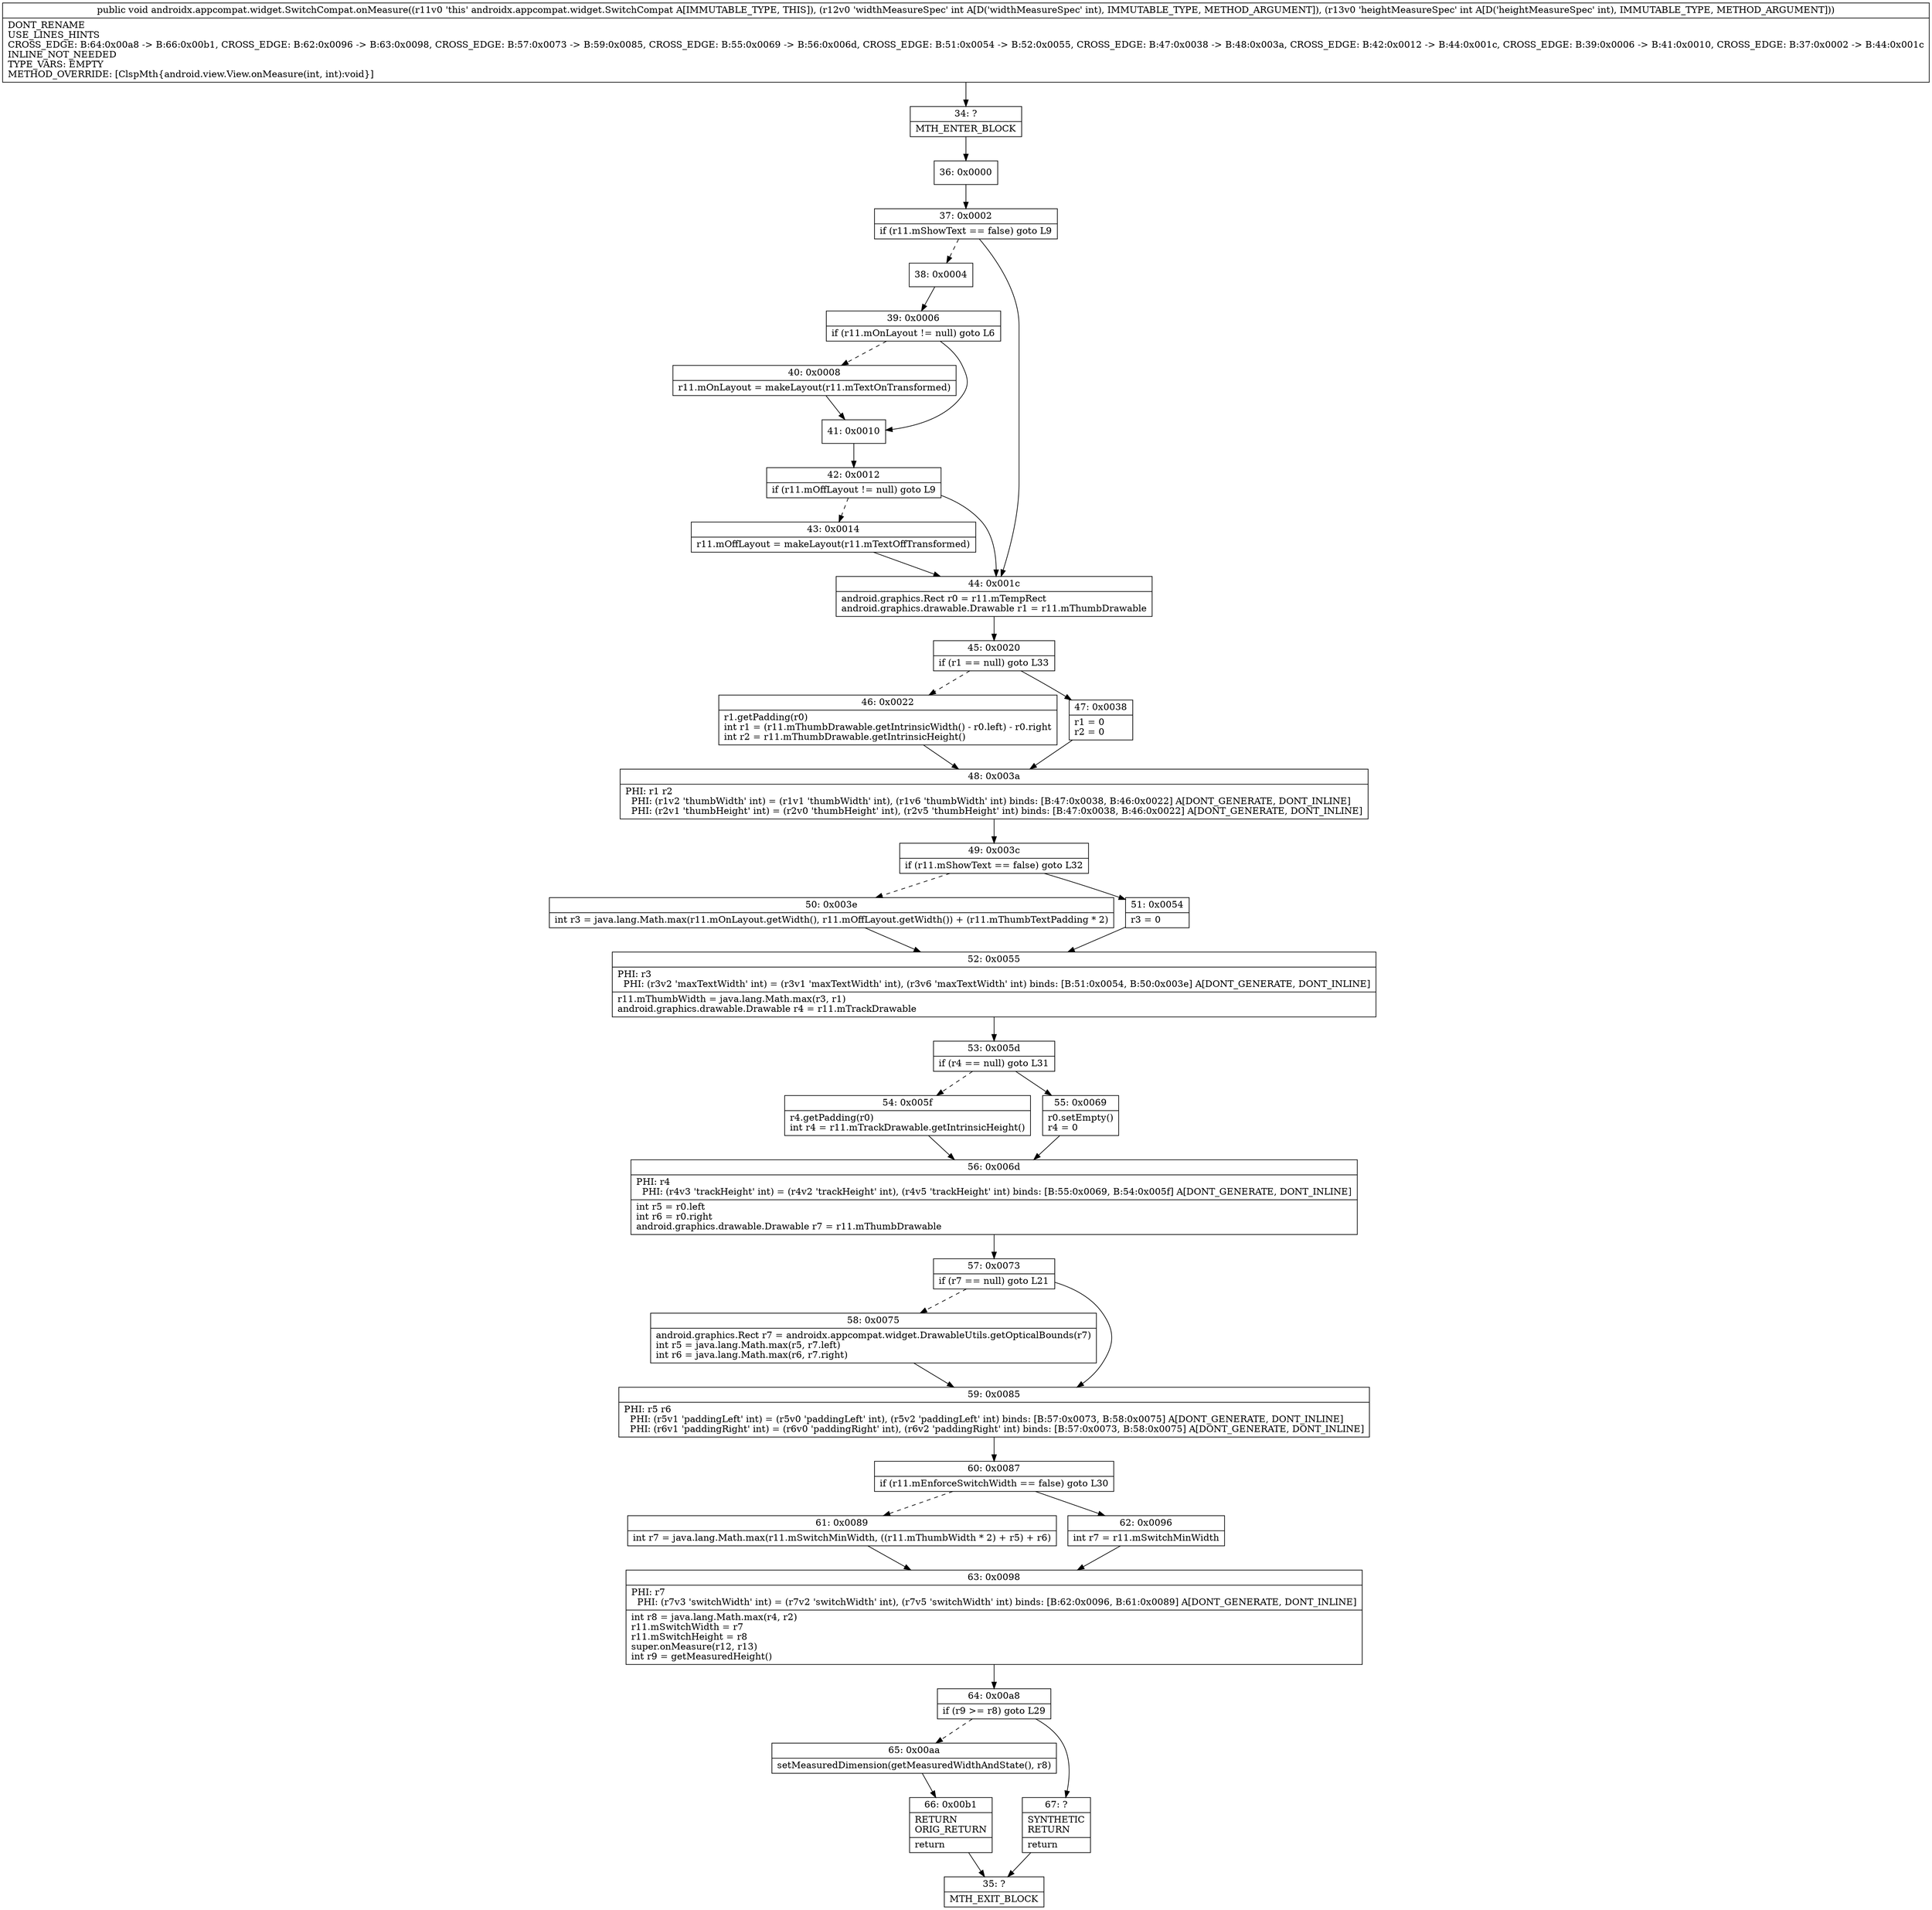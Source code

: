 digraph "CFG forandroidx.appcompat.widget.SwitchCompat.onMeasure(II)V" {
Node_34 [shape=record,label="{34\:\ ?|MTH_ENTER_BLOCK\l}"];
Node_36 [shape=record,label="{36\:\ 0x0000}"];
Node_37 [shape=record,label="{37\:\ 0x0002|if (r11.mShowText == false) goto L9\l}"];
Node_38 [shape=record,label="{38\:\ 0x0004}"];
Node_39 [shape=record,label="{39\:\ 0x0006|if (r11.mOnLayout != null) goto L6\l}"];
Node_40 [shape=record,label="{40\:\ 0x0008|r11.mOnLayout = makeLayout(r11.mTextOnTransformed)\l}"];
Node_41 [shape=record,label="{41\:\ 0x0010}"];
Node_42 [shape=record,label="{42\:\ 0x0012|if (r11.mOffLayout != null) goto L9\l}"];
Node_43 [shape=record,label="{43\:\ 0x0014|r11.mOffLayout = makeLayout(r11.mTextOffTransformed)\l}"];
Node_44 [shape=record,label="{44\:\ 0x001c|android.graphics.Rect r0 = r11.mTempRect\landroid.graphics.drawable.Drawable r1 = r11.mThumbDrawable\l}"];
Node_45 [shape=record,label="{45\:\ 0x0020|if (r1 == null) goto L33\l}"];
Node_46 [shape=record,label="{46\:\ 0x0022|r1.getPadding(r0)\lint r1 = (r11.mThumbDrawable.getIntrinsicWidth() \- r0.left) \- r0.right\lint r2 = r11.mThumbDrawable.getIntrinsicHeight()\l}"];
Node_48 [shape=record,label="{48\:\ 0x003a|PHI: r1 r2 \l  PHI: (r1v2 'thumbWidth' int) = (r1v1 'thumbWidth' int), (r1v6 'thumbWidth' int) binds: [B:47:0x0038, B:46:0x0022] A[DONT_GENERATE, DONT_INLINE]\l  PHI: (r2v1 'thumbHeight' int) = (r2v0 'thumbHeight' int), (r2v5 'thumbHeight' int) binds: [B:47:0x0038, B:46:0x0022] A[DONT_GENERATE, DONT_INLINE]\l}"];
Node_49 [shape=record,label="{49\:\ 0x003c|if (r11.mShowText == false) goto L32\l}"];
Node_50 [shape=record,label="{50\:\ 0x003e|int r3 = java.lang.Math.max(r11.mOnLayout.getWidth(), r11.mOffLayout.getWidth()) + (r11.mThumbTextPadding * 2)\l}"];
Node_52 [shape=record,label="{52\:\ 0x0055|PHI: r3 \l  PHI: (r3v2 'maxTextWidth' int) = (r3v1 'maxTextWidth' int), (r3v6 'maxTextWidth' int) binds: [B:51:0x0054, B:50:0x003e] A[DONT_GENERATE, DONT_INLINE]\l|r11.mThumbWidth = java.lang.Math.max(r3, r1)\landroid.graphics.drawable.Drawable r4 = r11.mTrackDrawable\l}"];
Node_53 [shape=record,label="{53\:\ 0x005d|if (r4 == null) goto L31\l}"];
Node_54 [shape=record,label="{54\:\ 0x005f|r4.getPadding(r0)\lint r4 = r11.mTrackDrawable.getIntrinsicHeight()\l}"];
Node_56 [shape=record,label="{56\:\ 0x006d|PHI: r4 \l  PHI: (r4v3 'trackHeight' int) = (r4v2 'trackHeight' int), (r4v5 'trackHeight' int) binds: [B:55:0x0069, B:54:0x005f] A[DONT_GENERATE, DONT_INLINE]\l|int r5 = r0.left\lint r6 = r0.right\landroid.graphics.drawable.Drawable r7 = r11.mThumbDrawable\l}"];
Node_57 [shape=record,label="{57\:\ 0x0073|if (r7 == null) goto L21\l}"];
Node_58 [shape=record,label="{58\:\ 0x0075|android.graphics.Rect r7 = androidx.appcompat.widget.DrawableUtils.getOpticalBounds(r7)\lint r5 = java.lang.Math.max(r5, r7.left)\lint r6 = java.lang.Math.max(r6, r7.right)\l}"];
Node_59 [shape=record,label="{59\:\ 0x0085|PHI: r5 r6 \l  PHI: (r5v1 'paddingLeft' int) = (r5v0 'paddingLeft' int), (r5v2 'paddingLeft' int) binds: [B:57:0x0073, B:58:0x0075] A[DONT_GENERATE, DONT_INLINE]\l  PHI: (r6v1 'paddingRight' int) = (r6v0 'paddingRight' int), (r6v2 'paddingRight' int) binds: [B:57:0x0073, B:58:0x0075] A[DONT_GENERATE, DONT_INLINE]\l}"];
Node_60 [shape=record,label="{60\:\ 0x0087|if (r11.mEnforceSwitchWidth == false) goto L30\l}"];
Node_61 [shape=record,label="{61\:\ 0x0089|int r7 = java.lang.Math.max(r11.mSwitchMinWidth, ((r11.mThumbWidth * 2) + r5) + r6)\l}"];
Node_63 [shape=record,label="{63\:\ 0x0098|PHI: r7 \l  PHI: (r7v3 'switchWidth' int) = (r7v2 'switchWidth' int), (r7v5 'switchWidth' int) binds: [B:62:0x0096, B:61:0x0089] A[DONT_GENERATE, DONT_INLINE]\l|int r8 = java.lang.Math.max(r4, r2)\lr11.mSwitchWidth = r7\lr11.mSwitchHeight = r8\lsuper.onMeasure(r12, r13)\lint r9 = getMeasuredHeight()\l}"];
Node_64 [shape=record,label="{64\:\ 0x00a8|if (r9 \>= r8) goto L29\l}"];
Node_65 [shape=record,label="{65\:\ 0x00aa|setMeasuredDimension(getMeasuredWidthAndState(), r8)\l}"];
Node_66 [shape=record,label="{66\:\ 0x00b1|RETURN\lORIG_RETURN\l|return\l}"];
Node_35 [shape=record,label="{35\:\ ?|MTH_EXIT_BLOCK\l}"];
Node_67 [shape=record,label="{67\:\ ?|SYNTHETIC\lRETURN\l|return\l}"];
Node_62 [shape=record,label="{62\:\ 0x0096|int r7 = r11.mSwitchMinWidth\l}"];
Node_55 [shape=record,label="{55\:\ 0x0069|r0.setEmpty()\lr4 = 0\l}"];
Node_51 [shape=record,label="{51\:\ 0x0054|r3 = 0\l}"];
Node_47 [shape=record,label="{47\:\ 0x0038|r1 = 0\lr2 = 0\l}"];
MethodNode[shape=record,label="{public void androidx.appcompat.widget.SwitchCompat.onMeasure((r11v0 'this' androidx.appcompat.widget.SwitchCompat A[IMMUTABLE_TYPE, THIS]), (r12v0 'widthMeasureSpec' int A[D('widthMeasureSpec' int), IMMUTABLE_TYPE, METHOD_ARGUMENT]), (r13v0 'heightMeasureSpec' int A[D('heightMeasureSpec' int), IMMUTABLE_TYPE, METHOD_ARGUMENT]))  | DONT_RENAME\lUSE_LINES_HINTS\lCROSS_EDGE: B:64:0x00a8 \-\> B:66:0x00b1, CROSS_EDGE: B:62:0x0096 \-\> B:63:0x0098, CROSS_EDGE: B:57:0x0073 \-\> B:59:0x0085, CROSS_EDGE: B:55:0x0069 \-\> B:56:0x006d, CROSS_EDGE: B:51:0x0054 \-\> B:52:0x0055, CROSS_EDGE: B:47:0x0038 \-\> B:48:0x003a, CROSS_EDGE: B:42:0x0012 \-\> B:44:0x001c, CROSS_EDGE: B:39:0x0006 \-\> B:41:0x0010, CROSS_EDGE: B:37:0x0002 \-\> B:44:0x001c\lINLINE_NOT_NEEDED\lTYPE_VARS: EMPTY\lMETHOD_OVERRIDE: [ClspMth\{android.view.View.onMeasure(int, int):void\}]\l}"];
MethodNode -> Node_34;Node_34 -> Node_36;
Node_36 -> Node_37;
Node_37 -> Node_38[style=dashed];
Node_37 -> Node_44;
Node_38 -> Node_39;
Node_39 -> Node_40[style=dashed];
Node_39 -> Node_41;
Node_40 -> Node_41;
Node_41 -> Node_42;
Node_42 -> Node_43[style=dashed];
Node_42 -> Node_44;
Node_43 -> Node_44;
Node_44 -> Node_45;
Node_45 -> Node_46[style=dashed];
Node_45 -> Node_47;
Node_46 -> Node_48;
Node_48 -> Node_49;
Node_49 -> Node_50[style=dashed];
Node_49 -> Node_51;
Node_50 -> Node_52;
Node_52 -> Node_53;
Node_53 -> Node_54[style=dashed];
Node_53 -> Node_55;
Node_54 -> Node_56;
Node_56 -> Node_57;
Node_57 -> Node_58[style=dashed];
Node_57 -> Node_59;
Node_58 -> Node_59;
Node_59 -> Node_60;
Node_60 -> Node_61[style=dashed];
Node_60 -> Node_62;
Node_61 -> Node_63;
Node_63 -> Node_64;
Node_64 -> Node_65[style=dashed];
Node_64 -> Node_67;
Node_65 -> Node_66;
Node_66 -> Node_35;
Node_67 -> Node_35;
Node_62 -> Node_63;
Node_55 -> Node_56;
Node_51 -> Node_52;
Node_47 -> Node_48;
}

